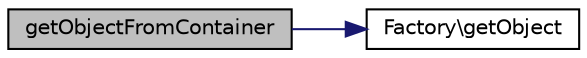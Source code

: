 digraph "getObjectFromContainer"
{
  edge [fontname="Helvetica",fontsize="10",labelfontname="Helvetica",labelfontsize="10"];
  node [fontname="Helvetica",fontsize="10",shape=record];
  rankdir="LR";
  Node1 [label="getObjectFromContainer",height=0.2,width=0.4,color="black", fillcolor="grey75", style="filled" fontcolor="black"];
  Node1 -> Node2 [color="midnightblue",fontsize="10",style="solid",fontname="Helvetica"];
  Node2 [label="Factory\\getObject",height=0.2,width=0.4,color="black", fillcolor="white", style="filled",URL="$class_factory.html#a09620fce23d46253525756869a03d51f"];
}

